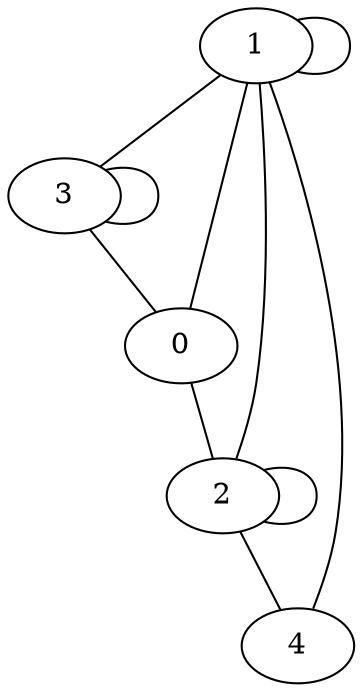 graph g {
 3 -- 0;
 3 -- 3;
 1 -- 3;
 1 -- 4;
 1 -- 0;
 1 -- 2;
 1 -- 1;
 0 -- 2;
 2 -- 4;
 2 -- 2;
}
